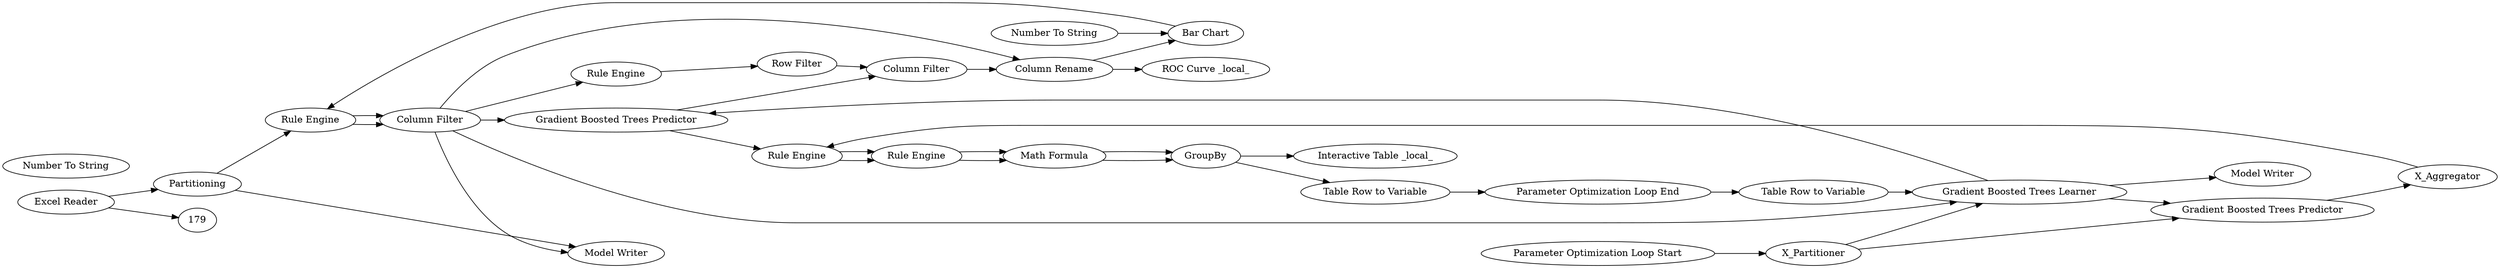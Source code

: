 digraph {
	1 [label="Excel Reader"]
	2 [label=Partitioning]
	74 [label="ROC Curve _local_"]
	116 [label="Gradient Boosted Trees Predictor"]
	29 [label="Rule Engine"]
	30 [label=GroupBy]
	52 [label="Math Formula"]
	121 [label="Rule Engine"]
	132 [label="Interactive Table _local_"]
	64 [label="Rule Engine"]
	65 [label="Row Filter"]
	66 [label="Column Filter"]
	67 [label="Number To String"]
	68 [label="Missing Value"]
	70 [label="R Snippet"]
	67 [label="Rule Engine"]
	68 [label="Column Filter"]
	176 [label="Number To String"]
	177 [label="Missing Value _Apply_"]
	181 [label="Model Writer"]
	37 [label="Gradient Boosted Trees Learner"]
	166 [label="Table Row to Variable"]
	24 [label="Parameter Optimization Loop End"]
	27 [label=X_Partitioner]
	28 [label=X_Aggregator]
	29 [label="Rule Engine"]
	30 [label=GroupBy]
	37 [label="Gradient Boosted Trees Learner"]
	38 [label="Gradient Boosted Trees Predictor"]
	52 [label="Math Formula"]
	99 [label="Table Row to Variable"]
	121 [label="Rule Engine"]
	122 [label="Parameter Optimization Loop Start"]
	175 [label="Model Writer"]
	66 [label="Column Filter"]
	70 [label="Column Rename"]
	177 [label="Bar Chart"]
	178 [label="Number To String"]
	29 -> 121
	52 -> 30
	121 -> 52
	64 -> 65
	65 -> 66
	67 -> 68
	68 -> 70
	68 -> 64
	67 -> 68
	70 -> 177
	177 -> 67
	27 -> 38
	27 -> 37
	28 -> 29
	29 -> 121
	30 -> 99
	37 -> 38
	38 -> 28
	52 -> 30
	99 -> 24
	121 -> 52
	122 -> 27
	166 -> 37
	24 -> 166
	66 -> 70
	178 -> 177
	1 -> 2
	1 -> 179
	2 -> 67
	2 -> 181
	116 -> 66
	116 -> 29
	30 -> 132
	68 -> 181
	68 -> 37
	68 -> 116
	37 -> 175
	37 -> 116
	70 -> 74
	rankdir=LR
}
